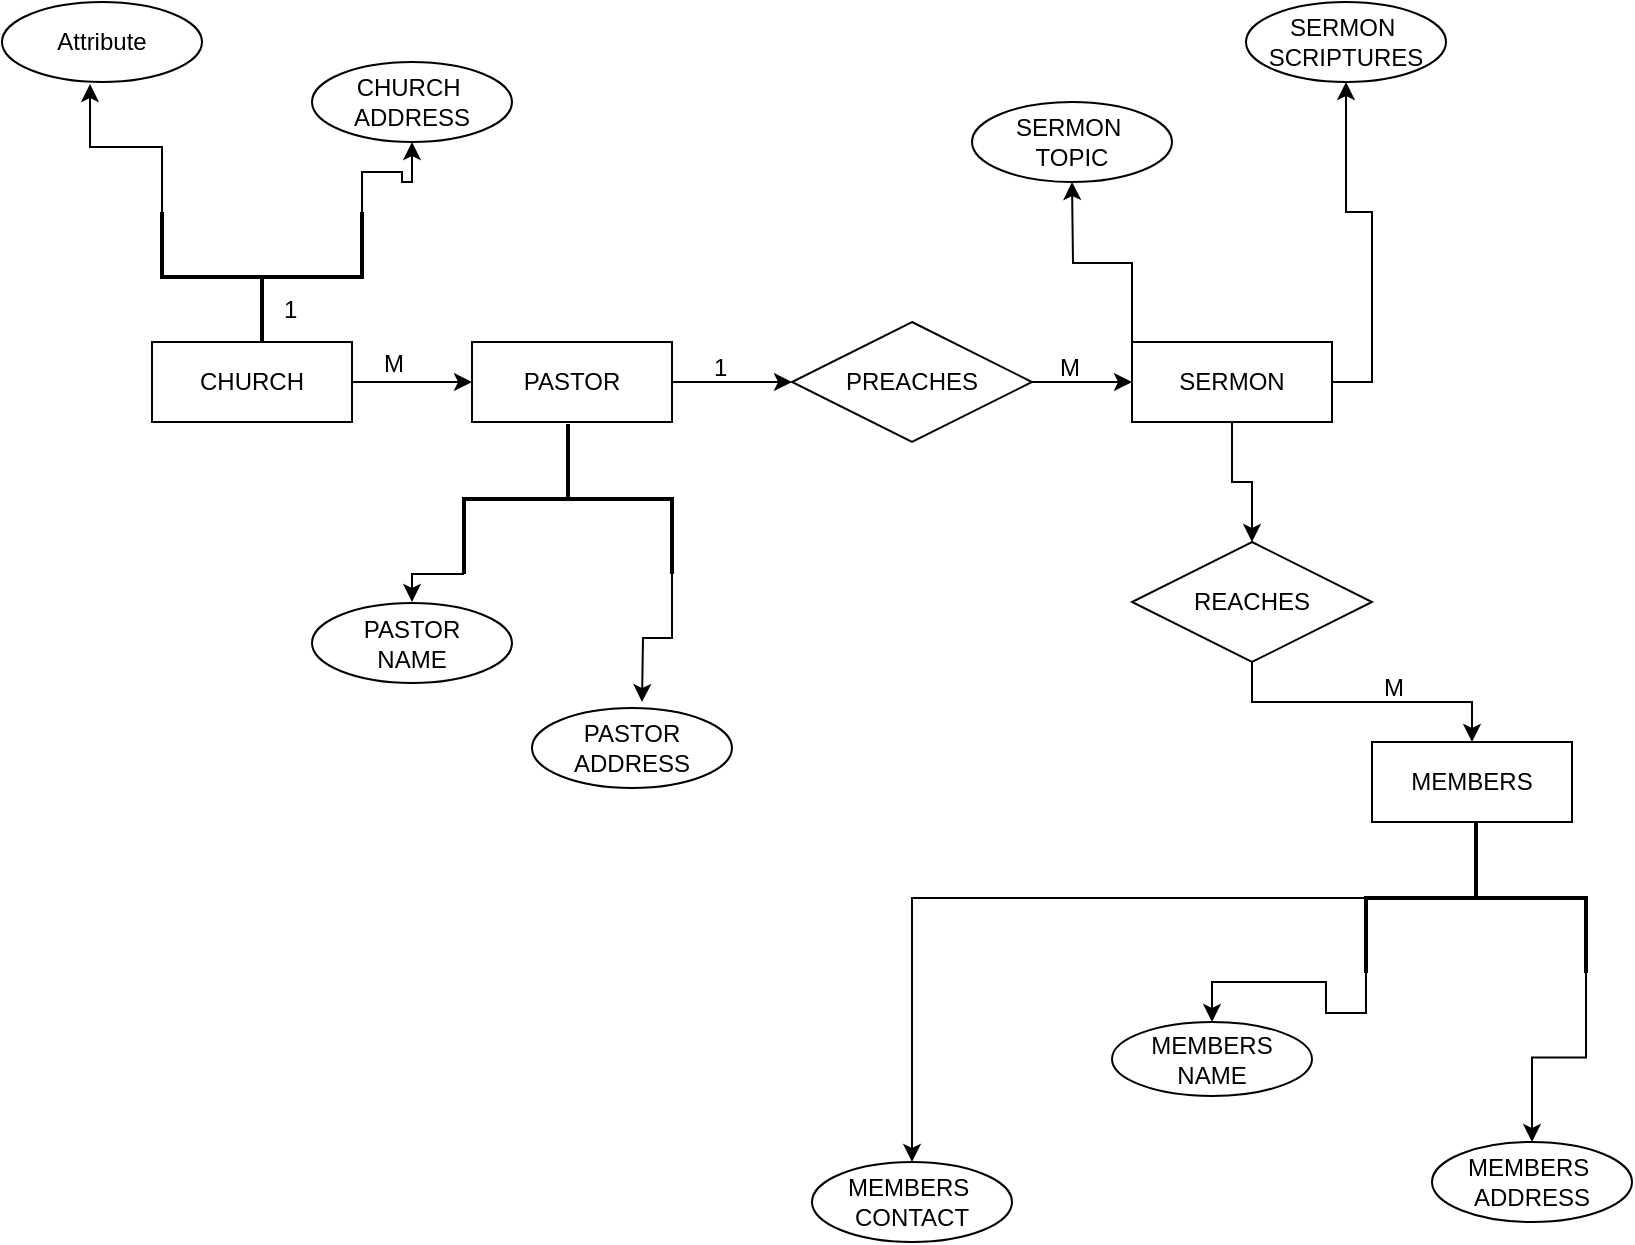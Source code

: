 <mxfile version="21.2.8" type="device">
  <diagram name="Page-1" id="9QSo3kaSskvXhXrgpXem">
    <mxGraphModel dx="864" dy="516" grid="1" gridSize="10" guides="1" tooltips="1" connect="1" arrows="1" fold="1" page="1" pageScale="1" pageWidth="850" pageHeight="1100" math="0" shadow="0">
      <root>
        <mxCell id="0" />
        <mxCell id="1" parent="0" />
        <mxCell id="DptQW8LMblBTpzsEBDTj-9" style="edgeStyle=orthogonalEdgeStyle;rounded=0;orthogonalLoop=1;jettySize=auto;html=1;exitX=1;exitY=0.5;exitDx=0;exitDy=0;entryX=0;entryY=0.5;entryDx=0;entryDy=0;" parent="1" source="DptQW8LMblBTpzsEBDTj-2" target="DptQW8LMblBTpzsEBDTj-8" edge="1">
          <mxGeometry relative="1" as="geometry" />
        </mxCell>
        <mxCell id="DptQW8LMblBTpzsEBDTj-2" value="CHURCH" style="whiteSpace=wrap;html=1;align=center;" parent="1" vertex="1">
          <mxGeometry x="90" y="240" width="100" height="40" as="geometry" />
        </mxCell>
        <mxCell id="DptQW8LMblBTpzsEBDTj-11" style="edgeStyle=orthogonalEdgeStyle;rounded=0;orthogonalLoop=1;jettySize=auto;html=1;exitX=1;exitY=0.5;exitDx=0;exitDy=0;entryX=0;entryY=0.5;entryDx=0;entryDy=0;" parent="1" source="DptQW8LMblBTpzsEBDTj-8" edge="1">
          <mxGeometry relative="1" as="geometry">
            <mxPoint x="410" y="260" as="targetPoint" />
          </mxGeometry>
        </mxCell>
        <mxCell id="DptQW8LMblBTpzsEBDTj-8" value="PASTOR" style="whiteSpace=wrap;html=1;align=center;" parent="1" vertex="1">
          <mxGeometry x="250" y="240" width="100" height="40" as="geometry" />
        </mxCell>
        <mxCell id="TVYxTqgzYjFWrgvmWUA3-15" style="edgeStyle=orthogonalEdgeStyle;rounded=0;orthogonalLoop=1;jettySize=auto;html=1;exitX=1;exitY=1;exitDx=0;exitDy=0;exitPerimeter=0;entryX=0.5;entryY=1;entryDx=0;entryDy=0;" parent="1" source="DptQW8LMblBTpzsEBDTj-17" target="TVYxTqgzYjFWrgvmWUA3-14" edge="1">
          <mxGeometry relative="1" as="geometry" />
        </mxCell>
        <mxCell id="TVYxTqgzYjFWrgvmWUA3-18" style="edgeStyle=orthogonalEdgeStyle;rounded=0;orthogonalLoop=1;jettySize=auto;html=1;exitX=1;exitY=0;exitDx=0;exitDy=0;exitPerimeter=0;entryX=0.44;entryY=1.025;entryDx=0;entryDy=0;entryPerimeter=0;" parent="1" source="DptQW8LMblBTpzsEBDTj-17" target="TVYxTqgzYjFWrgvmWUA3-16" edge="1">
          <mxGeometry relative="1" as="geometry" />
        </mxCell>
        <mxCell id="DptQW8LMblBTpzsEBDTj-17" value="" style="strokeWidth=2;html=1;shape=mxgraph.flowchart.annotation_2;align=left;labelPosition=right;pointerEvents=1;rotation=-90;" parent="1" vertex="1">
          <mxGeometry x="112.5" y="157.5" width="65" height="100" as="geometry" />
        </mxCell>
        <mxCell id="DptQW8LMblBTpzsEBDTj-24" style="edgeStyle=orthogonalEdgeStyle;rounded=0;orthogonalLoop=1;jettySize=auto;html=1;exitX=1;exitY=1;exitDx=0;exitDy=0;exitPerimeter=0;entryX=0.5;entryY=0;entryDx=0;entryDy=0;" parent="1" source="DptQW8LMblBTpzsEBDTj-21" edge="1">
          <mxGeometry relative="1" as="geometry">
            <mxPoint x="220" y="370" as="targetPoint" />
          </mxGeometry>
        </mxCell>
        <mxCell id="DptQW8LMblBTpzsEBDTj-26" style="edgeStyle=orthogonalEdgeStyle;rounded=0;orthogonalLoop=1;jettySize=auto;html=1;exitX=1;exitY=0;exitDx=0;exitDy=0;exitPerimeter=0;entryX=0.5;entryY=0;entryDx=0;entryDy=0;" parent="1" source="DptQW8LMblBTpzsEBDTj-21" edge="1">
          <mxGeometry relative="1" as="geometry">
            <mxPoint x="335" y="420" as="targetPoint" />
          </mxGeometry>
        </mxCell>
        <mxCell id="DptQW8LMblBTpzsEBDTj-21" value="" style="strokeWidth=2;html=1;shape=mxgraph.flowchart.annotation_2;align=left;labelPosition=right;pointerEvents=1;rotation=90;" parent="1" vertex="1">
          <mxGeometry x="260.5" y="266.5" width="75" height="104" as="geometry" />
        </mxCell>
        <mxCell id="TVYxTqgzYjFWrgvmWUA3-3" style="edgeStyle=orthogonalEdgeStyle;rounded=0;orthogonalLoop=1;jettySize=auto;html=1;exitX=1;exitY=0.5;exitDx=0;exitDy=0;entryX=0;entryY=0.5;entryDx=0;entryDy=0;" parent="1" source="TVYxTqgzYjFWrgvmWUA3-1" target="TVYxTqgzYjFWrgvmWUA3-2" edge="1">
          <mxGeometry relative="1" as="geometry" />
        </mxCell>
        <mxCell id="TVYxTqgzYjFWrgvmWUA3-1" value="PREACHES" style="shape=rhombus;perimeter=rhombusPerimeter;whiteSpace=wrap;html=1;align=center;" parent="1" vertex="1">
          <mxGeometry x="410" y="230" width="120" height="60" as="geometry" />
        </mxCell>
        <mxCell id="TVYxTqgzYjFWrgvmWUA3-5" style="edgeStyle=orthogonalEdgeStyle;rounded=0;orthogonalLoop=1;jettySize=auto;html=1;exitX=0;exitY=0;exitDx=0;exitDy=0;entryX=0.5;entryY=1;entryDx=0;entryDy=0;" parent="1" source="TVYxTqgzYjFWrgvmWUA3-2" edge="1">
          <mxGeometry relative="1" as="geometry">
            <mxPoint x="550" y="160" as="targetPoint" />
          </mxGeometry>
        </mxCell>
        <mxCell id="TVYxTqgzYjFWrgvmWUA3-9" style="edgeStyle=orthogonalEdgeStyle;rounded=0;orthogonalLoop=1;jettySize=auto;html=1;exitX=0.5;exitY=1;exitDx=0;exitDy=0;entryX=0.5;entryY=0;entryDx=0;entryDy=0;" parent="1" source="TVYxTqgzYjFWrgvmWUA3-2" target="TVYxTqgzYjFWrgvmWUA3-8" edge="1">
          <mxGeometry relative="1" as="geometry" />
        </mxCell>
        <mxCell id="TVYxTqgzYjFWrgvmWUA3-23" style="edgeStyle=orthogonalEdgeStyle;rounded=0;orthogonalLoop=1;jettySize=auto;html=1;exitX=1;exitY=0.5;exitDx=0;exitDy=0;" parent="1" source="TVYxTqgzYjFWrgvmWUA3-2" target="TVYxTqgzYjFWrgvmWUA3-20" edge="1">
          <mxGeometry relative="1" as="geometry" />
        </mxCell>
        <mxCell id="TVYxTqgzYjFWrgvmWUA3-2" value="SERMON" style="whiteSpace=wrap;html=1;align=center;" parent="1" vertex="1">
          <mxGeometry x="580" y="240" width="100" height="40" as="geometry" />
        </mxCell>
        <mxCell id="TVYxTqgzYjFWrgvmWUA3-11" style="edgeStyle=orthogonalEdgeStyle;rounded=0;orthogonalLoop=1;jettySize=auto;html=1;exitX=0.5;exitY=1;exitDx=0;exitDy=0;entryX=0.5;entryY=0;entryDx=0;entryDy=0;" parent="1" source="TVYxTqgzYjFWrgvmWUA3-8" target="TVYxTqgzYjFWrgvmWUA3-10" edge="1">
          <mxGeometry relative="1" as="geometry" />
        </mxCell>
        <mxCell id="TVYxTqgzYjFWrgvmWUA3-8" value="REACHES" style="shape=rhombus;perimeter=rhombusPerimeter;whiteSpace=wrap;html=1;align=center;" parent="1" vertex="1">
          <mxGeometry x="580" y="340" width="120" height="60" as="geometry" />
        </mxCell>
        <mxCell id="TVYxTqgzYjFWrgvmWUA3-10" value="MEMBERS" style="whiteSpace=wrap;html=1;align=center;" parent="1" vertex="1">
          <mxGeometry x="700" y="440" width="100" height="40" as="geometry" />
        </mxCell>
        <mxCell id="TVYxTqgzYjFWrgvmWUA3-28" style="edgeStyle=orthogonalEdgeStyle;rounded=0;orthogonalLoop=1;jettySize=auto;html=1;exitX=1;exitY=1;exitDx=0;exitDy=0;exitPerimeter=0;entryX=0.5;entryY=0;entryDx=0;entryDy=0;" parent="1" source="TVYxTqgzYjFWrgvmWUA3-12" target="TVYxTqgzYjFWrgvmWUA3-26" edge="1">
          <mxGeometry relative="1" as="geometry" />
        </mxCell>
        <mxCell id="TVYxTqgzYjFWrgvmWUA3-30" style="edgeStyle=orthogonalEdgeStyle;rounded=0;orthogonalLoop=1;jettySize=auto;html=1;exitX=1;exitY=0;exitDx=0;exitDy=0;exitPerimeter=0;" parent="1" source="TVYxTqgzYjFWrgvmWUA3-12" target="TVYxTqgzYjFWrgvmWUA3-29" edge="1">
          <mxGeometry relative="1" as="geometry" />
        </mxCell>
        <mxCell id="TVYxTqgzYjFWrgvmWUA3-33" style="edgeStyle=orthogonalEdgeStyle;rounded=0;orthogonalLoop=1;jettySize=auto;html=1;exitX=0.5;exitY=1;exitDx=0;exitDy=0;exitPerimeter=0;entryX=0.5;entryY=0;entryDx=0;entryDy=0;" parent="1" source="TVYxTqgzYjFWrgvmWUA3-12" target="TVYxTqgzYjFWrgvmWUA3-32" edge="1">
          <mxGeometry relative="1" as="geometry" />
        </mxCell>
        <mxCell id="TVYxTqgzYjFWrgvmWUA3-12" value="" style="strokeWidth=2;html=1;shape=mxgraph.flowchart.annotation_2;align=left;labelPosition=right;pointerEvents=1;rotation=90;" parent="1" vertex="1">
          <mxGeometry x="714.5" y="463" width="75" height="110" as="geometry" />
        </mxCell>
        <mxCell id="TVYxTqgzYjFWrgvmWUA3-14" value="CHURCH&amp;nbsp;&lt;br&gt;ADDRESS" style="ellipse;whiteSpace=wrap;html=1;align=center;" parent="1" vertex="1">
          <mxGeometry x="170" y="100" width="100" height="40" as="geometry" />
        </mxCell>
        <mxCell id="TVYxTqgzYjFWrgvmWUA3-16" value="Attribute" style="ellipse;whiteSpace=wrap;html=1;align=center;" parent="1" vertex="1">
          <mxGeometry x="15" y="70" width="100" height="40" as="geometry" />
        </mxCell>
        <mxCell id="TVYxTqgzYjFWrgvmWUA3-19" value="SERMON&amp;nbsp;&lt;br&gt;TOPIC" style="ellipse;whiteSpace=wrap;html=1;align=center;" parent="1" vertex="1">
          <mxGeometry x="500" y="120" width="100" height="40" as="geometry" />
        </mxCell>
        <mxCell id="TVYxTqgzYjFWrgvmWUA3-20" value="SERMON&amp;nbsp;&lt;br&gt;SCRIPTURES" style="ellipse;whiteSpace=wrap;html=1;align=center;" parent="1" vertex="1">
          <mxGeometry x="637" y="70" width="100" height="40" as="geometry" />
        </mxCell>
        <mxCell id="TVYxTqgzYjFWrgvmWUA3-24" value="PASTOR&lt;br&gt;NAME" style="ellipse;whiteSpace=wrap;html=1;align=center;" parent="1" vertex="1">
          <mxGeometry x="170" y="370.5" width="100" height="40" as="geometry" />
        </mxCell>
        <mxCell id="TVYxTqgzYjFWrgvmWUA3-25" value="PASTOR&lt;br&gt;ADDRESS" style="ellipse;whiteSpace=wrap;html=1;align=center;" parent="1" vertex="1">
          <mxGeometry x="280" y="423" width="100" height="40" as="geometry" />
        </mxCell>
        <mxCell id="TVYxTqgzYjFWrgvmWUA3-26" value="MEMBERS NAME" style="ellipse;whiteSpace=wrap;html=1;align=center;" parent="1" vertex="1">
          <mxGeometry x="570" y="580" width="100" height="37" as="geometry" />
        </mxCell>
        <mxCell id="TVYxTqgzYjFWrgvmWUA3-29" value="MEMBERS&amp;nbsp;&lt;br&gt;ADDRESS" style="ellipse;whiteSpace=wrap;html=1;align=center;" parent="1" vertex="1">
          <mxGeometry x="730" y="640" width="100" height="40" as="geometry" />
        </mxCell>
        <mxCell id="TVYxTqgzYjFWrgvmWUA3-32" value="MEMBERS&amp;nbsp;&lt;br&gt;CONTACT" style="ellipse;whiteSpace=wrap;html=1;align=center;" parent="1" vertex="1">
          <mxGeometry x="420" y="650" width="100" height="40" as="geometry" />
        </mxCell>
        <mxCell id="TVYxTqgzYjFWrgvmWUA3-35" value="1" style="text;strokeColor=none;fillColor=none;spacingLeft=4;spacingRight=4;overflow=hidden;rotatable=0;points=[[0,0.5],[1,0.5]];portConstraint=eastwest;fontSize=12;whiteSpace=wrap;html=1;" parent="1" vertex="1">
          <mxGeometry x="150" y="210" width="40" height="30" as="geometry" />
        </mxCell>
        <mxCell id="TVYxTqgzYjFWrgvmWUA3-36" value="M&amp;nbsp;&amp;nbsp;&lt;br&gt;" style="text;strokeColor=none;fillColor=none;spacingLeft=4;spacingRight=4;overflow=hidden;rotatable=0;points=[[0,0.5],[1,0.5]];portConstraint=eastwest;fontSize=12;whiteSpace=wrap;html=1;" parent="1" vertex="1">
          <mxGeometry x="200" y="236.5" width="40" height="30" as="geometry" />
        </mxCell>
        <mxCell id="TVYxTqgzYjFWrgvmWUA3-37" value="1" style="text;strokeColor=none;fillColor=none;spacingLeft=4;spacingRight=4;overflow=hidden;rotatable=0;points=[[0,0.5],[1,0.5]];portConstraint=eastwest;fontSize=12;whiteSpace=wrap;html=1;" parent="1" vertex="1">
          <mxGeometry x="365" y="239" width="40" height="30" as="geometry" />
        </mxCell>
        <mxCell id="TVYxTqgzYjFWrgvmWUA3-38" value="M" style="text;strokeColor=none;fillColor=none;spacingLeft=4;spacingRight=4;overflow=hidden;rotatable=0;points=[[0,0.5],[1,0.5]];portConstraint=eastwest;fontSize=12;whiteSpace=wrap;html=1;" parent="1" vertex="1">
          <mxGeometry x="538" y="238.5" width="40" height="30" as="geometry" />
        </mxCell>
        <mxCell id="TVYxTqgzYjFWrgvmWUA3-39" value="M" style="text;strokeColor=none;fillColor=none;spacingLeft=4;spacingRight=4;overflow=hidden;rotatable=0;points=[[0,0.5],[1,0.5]];portConstraint=eastwest;fontSize=12;whiteSpace=wrap;html=1;" parent="1" vertex="1">
          <mxGeometry x="700" y="399" width="40" height="30" as="geometry" />
        </mxCell>
      </root>
    </mxGraphModel>
  </diagram>
</mxfile>

